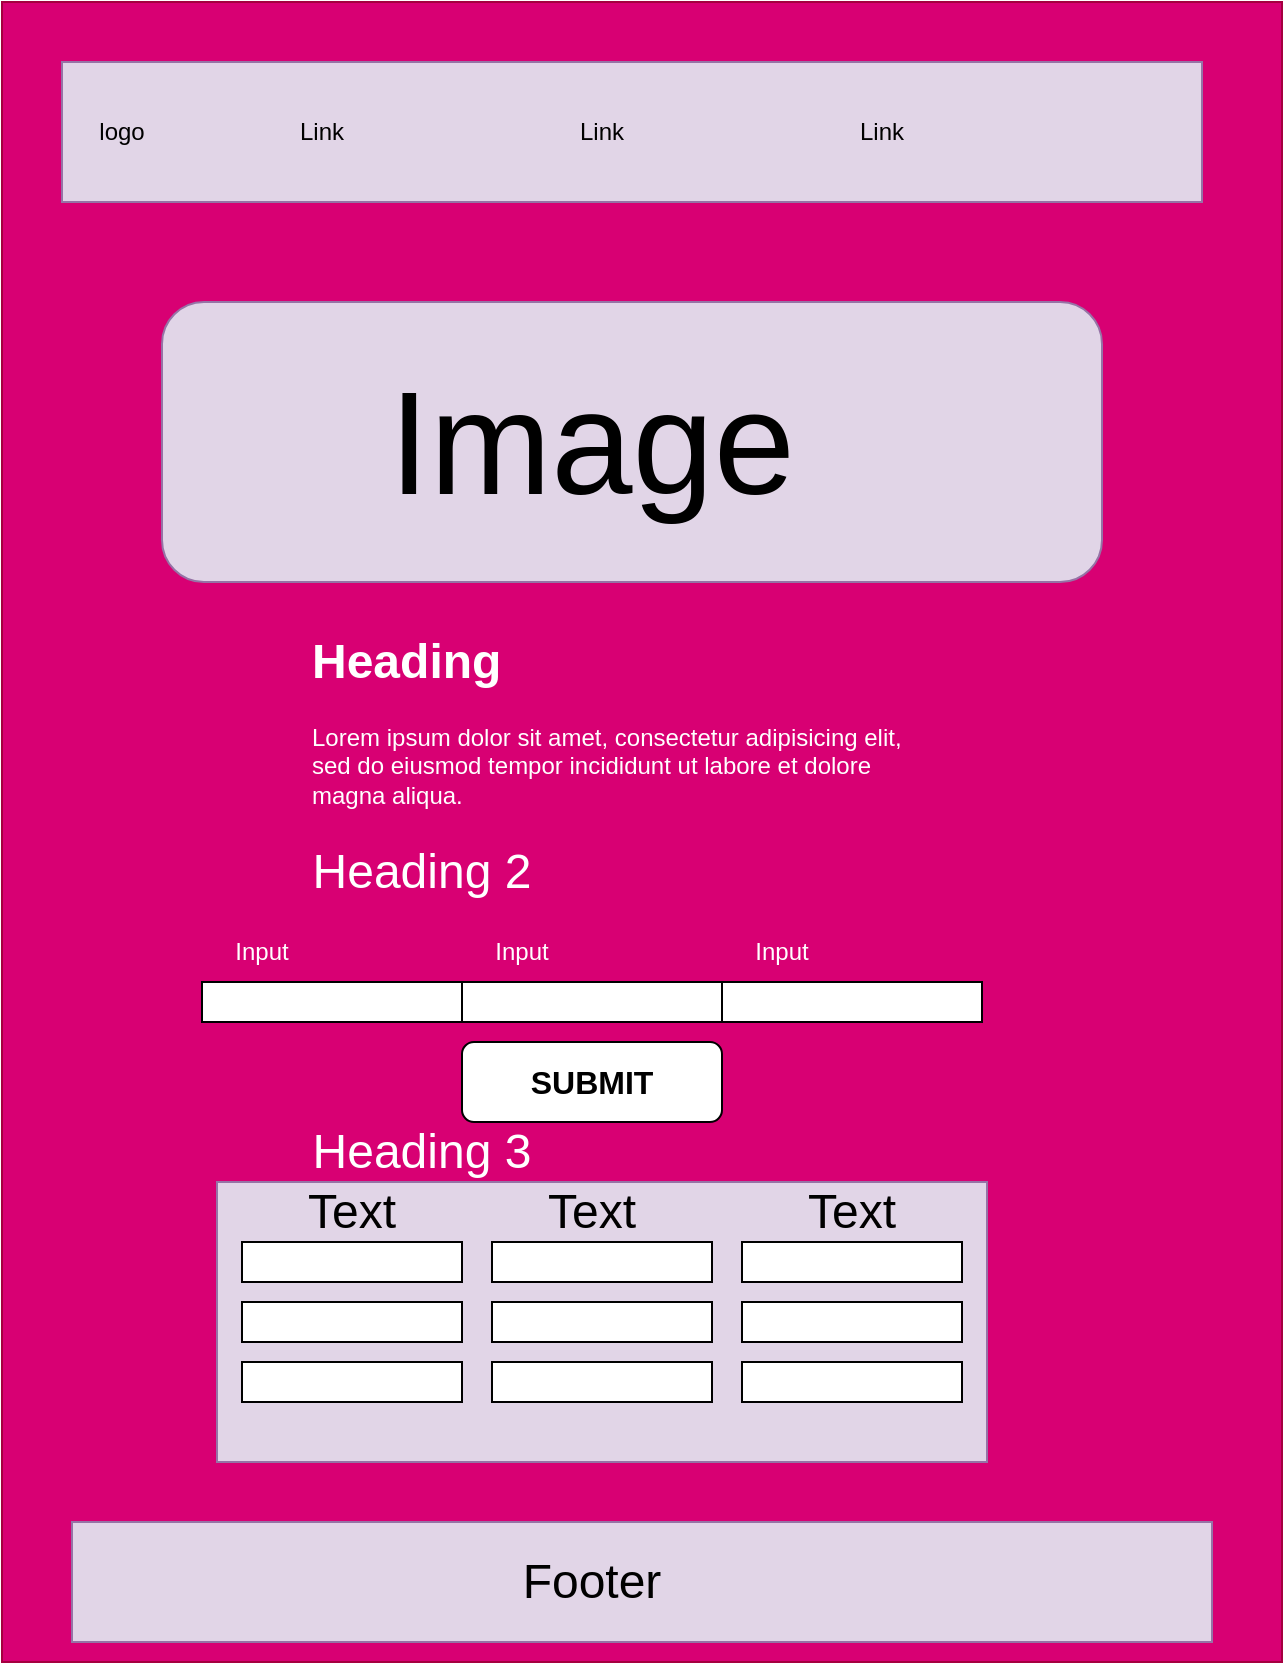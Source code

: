 <mxfile version="21.8.2" type="github">
  <diagram name="Page-1" id="4mqiJcHcu1kF4XN-qrE0">
    <mxGraphModel dx="1000" dy="553" grid="1" gridSize="10" guides="1" tooltips="1" connect="1" arrows="1" fold="1" page="1" pageScale="1" pageWidth="850" pageHeight="1100" math="0" shadow="0">
      <root>
        <mxCell id="0" />
        <mxCell id="1" parent="0" />
        <mxCell id="jW9g3P3dE9bmdUDAt-fi-9" value="" style="rounded=0;whiteSpace=wrap;html=1;fillColor=#d80073;strokeColor=#A50040;fontColor=#ffffff;" vertex="1" parent="1">
          <mxGeometry x="120" y="400" width="640" height="830" as="geometry" />
        </mxCell>
        <mxCell id="jW9g3P3dE9bmdUDAt-fi-4" value="" style="rounded=0;whiteSpace=wrap;html=1;fillColor=#e1d5e7;strokeColor=#9673a6;" vertex="1" parent="1">
          <mxGeometry x="150" y="430" width="570" height="70" as="geometry" />
        </mxCell>
        <mxCell id="jW9g3P3dE9bmdUDAt-fi-3" value="" style="rounded=1;whiteSpace=wrap;html=1;fillColor=#e1d5e7;strokeColor=#9673a6;" vertex="1" parent="1">
          <mxGeometry x="200" y="550" width="470" height="140" as="geometry" />
        </mxCell>
        <mxCell id="jW9g3P3dE9bmdUDAt-fi-10" value="&lt;h1&gt;Heading&lt;/h1&gt;&lt;p&gt;Lorem ipsum dolor sit amet, consectetur adipisicing elit, sed do eiusmod tempor incididunt ut labore et dolore magna aliqua.&lt;/p&gt;" style="text;html=1;strokeColor=none;fillColor=none;spacing=5;spacingTop=-20;whiteSpace=wrap;overflow=hidden;rounded=0;fontColor=#FFFFFF;" vertex="1" parent="1">
          <mxGeometry x="270" y="710" width="310" height="130" as="geometry" />
        </mxCell>
        <mxCell id="jW9g3P3dE9bmdUDAt-fi-11" value="Link" style="text;html=1;strokeColor=none;fillColor=none;align=center;verticalAlign=middle;whiteSpace=wrap;rounded=0;" vertex="1" parent="1">
          <mxGeometry x="250" y="450" width="60" height="30" as="geometry" />
        </mxCell>
        <mxCell id="jW9g3P3dE9bmdUDAt-fi-12" value="Link" style="text;html=1;strokeColor=none;fillColor=none;align=center;verticalAlign=middle;whiteSpace=wrap;rounded=0;" vertex="1" parent="1">
          <mxGeometry x="390" y="450" width="60" height="30" as="geometry" />
        </mxCell>
        <mxCell id="jW9g3P3dE9bmdUDAt-fi-13" value="Link" style="text;html=1;strokeColor=none;fillColor=none;align=center;verticalAlign=middle;whiteSpace=wrap;rounded=0;" vertex="1" parent="1">
          <mxGeometry x="530" y="450" width="60" height="30" as="geometry" />
        </mxCell>
        <mxCell id="jW9g3P3dE9bmdUDAt-fi-14" value="&lt;font style=&quot;font-size: 73px;&quot;&gt;Image&lt;/font&gt;" style="text;html=1;strokeColor=none;fillColor=none;align=center;verticalAlign=middle;whiteSpace=wrap;rounded=0;" vertex="1" parent="1">
          <mxGeometry x="220" y="560" width="390" height="120" as="geometry" />
        </mxCell>
        <mxCell id="jW9g3P3dE9bmdUDAt-fi-16" value="logo" style="text;html=1;strokeColor=none;fillColor=none;align=center;verticalAlign=middle;whiteSpace=wrap;rounded=0;" vertex="1" parent="1">
          <mxGeometry x="150" y="450" width="60" height="30" as="geometry" />
        </mxCell>
        <mxCell id="jW9g3P3dE9bmdUDAt-fi-17" value="" style="rounded=0;whiteSpace=wrap;html=1;" vertex="1" parent="1">
          <mxGeometry x="220" y="890" width="130" height="20" as="geometry" />
        </mxCell>
        <mxCell id="jW9g3P3dE9bmdUDAt-fi-18" value="Heading 2" style="text;html=1;strokeColor=none;fillColor=none;align=center;verticalAlign=middle;whiteSpace=wrap;rounded=0;fontSize=24;fontColor=#FFFFFF;" vertex="1" parent="1">
          <mxGeometry x="265" y="820" width="130" height="30" as="geometry" />
        </mxCell>
        <mxCell id="jW9g3P3dE9bmdUDAt-fi-21" value="" style="rounded=0;whiteSpace=wrap;html=1;" vertex="1" parent="1">
          <mxGeometry x="350" y="890" width="130" height="20" as="geometry" />
        </mxCell>
        <mxCell id="jW9g3P3dE9bmdUDAt-fi-22" value="" style="rounded=0;whiteSpace=wrap;html=1;" vertex="1" parent="1">
          <mxGeometry x="480" y="890" width="130" height="20" as="geometry" />
        </mxCell>
        <mxCell id="jW9g3P3dE9bmdUDAt-fi-23" value="Input" style="text;html=1;strokeColor=none;fillColor=none;align=center;verticalAlign=middle;whiteSpace=wrap;rounded=0;fontColor=#FFFFFF;" vertex="1" parent="1">
          <mxGeometry x="220" y="860" width="60" height="30" as="geometry" />
        </mxCell>
        <mxCell id="jW9g3P3dE9bmdUDAt-fi-24" value="Input" style="text;html=1;strokeColor=none;fillColor=none;align=center;verticalAlign=middle;whiteSpace=wrap;rounded=0;fontColor=#FFFFFF;" vertex="1" parent="1">
          <mxGeometry x="350" y="860" width="60" height="30" as="geometry" />
        </mxCell>
        <mxCell id="jW9g3P3dE9bmdUDAt-fi-25" value="Input" style="text;html=1;strokeColor=none;fillColor=none;align=center;verticalAlign=middle;whiteSpace=wrap;rounded=0;fontColor=#FFFFFF;" vertex="1" parent="1">
          <mxGeometry x="480" y="860" width="60" height="30" as="geometry" />
        </mxCell>
        <mxCell id="jW9g3P3dE9bmdUDAt-fi-26" value="" style="rounded=1;whiteSpace=wrap;html=1;" vertex="1" parent="1">
          <mxGeometry x="350" y="920" width="130" height="40" as="geometry" />
        </mxCell>
        <mxCell id="jW9g3P3dE9bmdUDAt-fi-27" value="SUBMIT" style="text;html=1;strokeColor=none;fillColor=none;align=center;verticalAlign=middle;whiteSpace=wrap;rounded=0;fontSize=16;fontStyle=1" vertex="1" parent="1">
          <mxGeometry x="385" y="925" width="60" height="30" as="geometry" />
        </mxCell>
        <mxCell id="jW9g3P3dE9bmdUDAt-fi-28" value="" style="rounded=0;whiteSpace=wrap;html=1;fillColor=#e1d5e7;strokeColor=#9673a6;" vertex="1" parent="1">
          <mxGeometry x="227.5" y="990" width="385" height="140" as="geometry" />
        </mxCell>
        <mxCell id="jW9g3P3dE9bmdUDAt-fi-29" value="" style="rounded=0;whiteSpace=wrap;html=1;fillColor=#e1d5e7;strokeColor=#9673a6;" vertex="1" parent="1">
          <mxGeometry x="155" y="1160" width="570" height="60" as="geometry" />
        </mxCell>
        <mxCell id="jW9g3P3dE9bmdUDAt-fi-30" value="&lt;font color=&quot;#000000&quot;&gt;Footer&lt;/font&gt;" style="text;html=1;strokeColor=none;fillColor=none;align=center;verticalAlign=middle;whiteSpace=wrap;rounded=0;fontSize=24;fontColor=#FFFFFF;" vertex="1" parent="1">
          <mxGeometry x="350" y="1175" width="130" height="30" as="geometry" />
        </mxCell>
        <mxCell id="jW9g3P3dE9bmdUDAt-fi-31" value="" style="rounded=0;whiteSpace=wrap;html=1;" vertex="1" parent="1">
          <mxGeometry x="240" y="1020" width="110" height="20" as="geometry" />
        </mxCell>
        <mxCell id="jW9g3P3dE9bmdUDAt-fi-32" value="" style="rounded=0;whiteSpace=wrap;html=1;" vertex="1" parent="1">
          <mxGeometry x="240" y="1050" width="110" height="20" as="geometry" />
        </mxCell>
        <mxCell id="jW9g3P3dE9bmdUDAt-fi-33" value="" style="rounded=0;whiteSpace=wrap;html=1;" vertex="1" parent="1">
          <mxGeometry x="240" y="1080" width="110" height="20" as="geometry" />
        </mxCell>
        <mxCell id="jW9g3P3dE9bmdUDAt-fi-34" value="" style="rounded=0;whiteSpace=wrap;html=1;" vertex="1" parent="1">
          <mxGeometry x="365" y="1020" width="110" height="20" as="geometry" />
        </mxCell>
        <mxCell id="jW9g3P3dE9bmdUDAt-fi-35" value="" style="rounded=0;whiteSpace=wrap;html=1;" vertex="1" parent="1">
          <mxGeometry x="490" y="1020" width="110" height="20" as="geometry" />
        </mxCell>
        <mxCell id="jW9g3P3dE9bmdUDAt-fi-36" value="" style="rounded=0;whiteSpace=wrap;html=1;" vertex="1" parent="1">
          <mxGeometry x="365" y="1050" width="110" height="20" as="geometry" />
        </mxCell>
        <mxCell id="jW9g3P3dE9bmdUDAt-fi-37" value="" style="rounded=0;whiteSpace=wrap;html=1;" vertex="1" parent="1">
          <mxGeometry x="365" y="1080" width="110" height="20" as="geometry" />
        </mxCell>
        <mxCell id="jW9g3P3dE9bmdUDAt-fi-38" value="" style="rounded=0;whiteSpace=wrap;html=1;" vertex="1" parent="1">
          <mxGeometry x="490" y="1050" width="110" height="20" as="geometry" />
        </mxCell>
        <mxCell id="jW9g3P3dE9bmdUDAt-fi-39" value="" style="rounded=0;whiteSpace=wrap;html=1;" vertex="1" parent="1">
          <mxGeometry x="490" y="1080" width="110" height="20" as="geometry" />
        </mxCell>
        <mxCell id="jW9g3P3dE9bmdUDAt-fi-40" value="&lt;font color=&quot;#000000&quot;&gt;Text&lt;/font&gt;" style="text;html=1;strokeColor=none;fillColor=none;align=center;verticalAlign=middle;whiteSpace=wrap;rounded=0;fontSize=24;fontFamily=Helvetica;fontColor=#FFFFFF;" vertex="1" parent="1">
          <mxGeometry x="265" y="990" width="60" height="30" as="geometry" />
        </mxCell>
        <mxCell id="jW9g3P3dE9bmdUDAt-fi-41" value="&lt;font color=&quot;#000000&quot;&gt;Text&lt;/font&gt;" style="text;html=1;strokeColor=none;fillColor=none;align=center;verticalAlign=middle;whiteSpace=wrap;rounded=0;fontSize=24;fontFamily=Helvetica;fontColor=#FFFFFF;" vertex="1" parent="1">
          <mxGeometry x="385" y="990" width="60" height="30" as="geometry" />
        </mxCell>
        <mxCell id="jW9g3P3dE9bmdUDAt-fi-42" value="&lt;font color=&quot;#000000&quot;&gt;Text&lt;/font&gt;" style="text;html=1;strokeColor=none;fillColor=none;align=center;verticalAlign=middle;whiteSpace=wrap;rounded=0;fontSize=24;fontFamily=Helvetica;fontColor=#FFFFFF;" vertex="1" parent="1">
          <mxGeometry x="515" y="990" width="60" height="30" as="geometry" />
        </mxCell>
        <mxCell id="jW9g3P3dE9bmdUDAt-fi-43" value="Heading 3" style="text;html=1;strokeColor=none;fillColor=none;align=center;verticalAlign=middle;whiteSpace=wrap;rounded=0;fontSize=24;fontColor=#FFFFFF;" vertex="1" parent="1">
          <mxGeometry x="265" y="960" width="130" height="30" as="geometry" />
        </mxCell>
      </root>
    </mxGraphModel>
  </diagram>
</mxfile>
